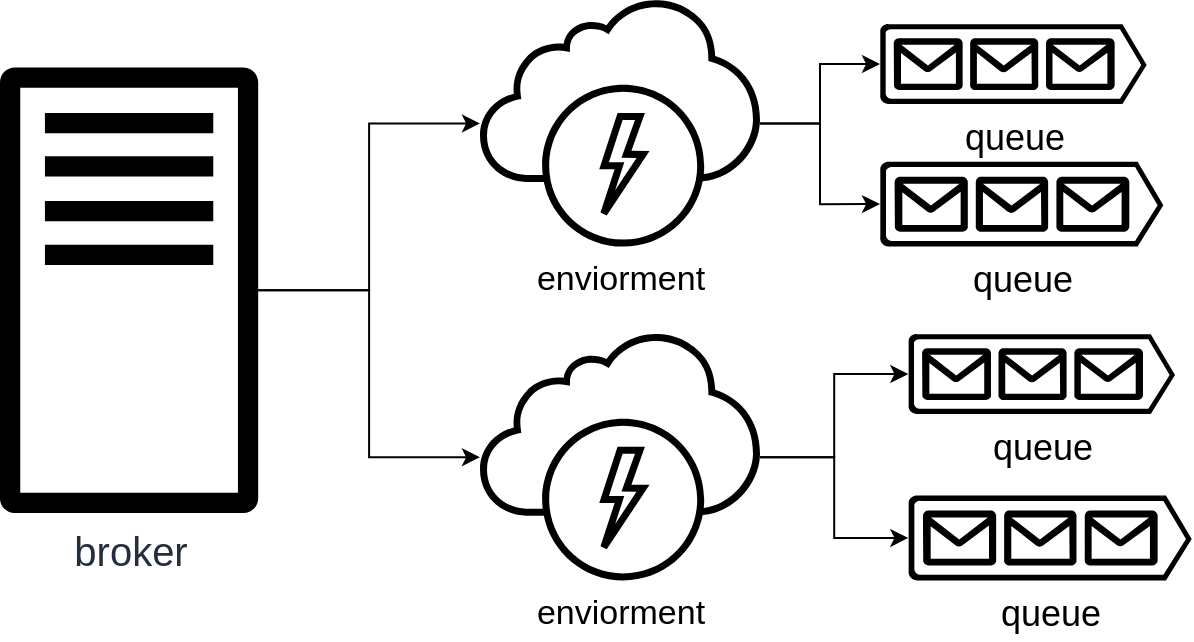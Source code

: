 <mxfile version="24.6.4" type="github">
  <diagram name="‫עמוד-1‬" id="REocH9psgUntPmof3Cce">
    <mxGraphModel dx="1621" dy="447" grid="1" gridSize="10" guides="1" tooltips="1" connect="1" arrows="1" fold="1" page="1" pageScale="1" pageWidth="827" pageHeight="1169" math="0" shadow="0">
      <root>
        <mxCell id="0" />
        <mxCell id="1" parent="0" />
        <mxCell id="tY34seUzqh174rj1x9ic-8" value="" style="edgeStyle=orthogonalEdgeStyle;rounded=0;orthogonalLoop=1;jettySize=auto;html=1;" edge="1" parent="1" source="tY34seUzqh174rj1x9ic-4" target="tY34seUzqh174rj1x9ic-5">
          <mxGeometry relative="1" as="geometry" />
        </mxCell>
        <mxCell id="tY34seUzqh174rj1x9ic-14" style="edgeStyle=orthogonalEdgeStyle;rounded=0;orthogonalLoop=1;jettySize=auto;html=1;" edge="1" parent="1" source="tY34seUzqh174rj1x9ic-4" target="tY34seUzqh174rj1x9ic-13">
          <mxGeometry relative="1" as="geometry" />
        </mxCell>
        <mxCell id="tY34seUzqh174rj1x9ic-4" value="&lt;font style=&quot;font-size: 20px;&quot;&gt;broker&lt;/font&gt;" style="sketch=0;outlineConnect=0;fontColor=#232F3E;gradientColor=none;fillColor=#000000;strokeColor=none;dashed=0;verticalLabelPosition=bottom;verticalAlign=top;align=center;html=1;fontSize=12;fontStyle=0;aspect=fixed;pointerEvents=1;shape=mxgraph.aws4.traditional_server;" vertex="1" parent="1">
          <mxGeometry x="-780" y="146.25" width="129.09" height="223.75" as="geometry" />
        </mxCell>
        <mxCell id="tY34seUzqh174rj1x9ic-5" value="&lt;font style=&quot;font-size: 17px;&quot;&gt;enviorment&lt;/font&gt;" style="sketch=0;pointerEvents=1;shadow=0;dashed=0;html=1;strokeColor=none;fillColor=#000000;aspect=fixed;labelPosition=center;verticalLabelPosition=bottom;verticalAlign=top;align=center;outlineConnect=0;shape=mxgraph.vvd.service_provider_cloud_environment;" vertex="1" parent="1">
          <mxGeometry x="-540" y="113.1" width="140" height="123.2" as="geometry" />
        </mxCell>
        <mxCell id="tY34seUzqh174rj1x9ic-6" value="&lt;font style=&quot;font-size: 18px;&quot;&gt;queue&lt;/font&gt;" style="sketch=0;aspect=fixed;pointerEvents=1;shadow=0;dashed=0;strokeColor=none;labelPosition=center;verticalLabelPosition=bottom;verticalAlign=top;align=center;fillColor=#000000;shape=mxgraph.azure.queue_generic;fontColor=default;html=1;" vertex="1" parent="1">
          <mxGeometry x="-340" y="193.8" width="141.67" height="42.5" as="geometry" />
        </mxCell>
        <mxCell id="tY34seUzqh174rj1x9ic-7" value="&lt;font style=&quot;font-size: 18px;&quot;&gt;queue&lt;/font&gt;" style="sketch=0;aspect=fixed;pointerEvents=1;shadow=0;dashed=0;strokeColor=none;labelPosition=center;verticalLabelPosition=bottom;verticalAlign=top;align=center;fillColor=#000000;shape=mxgraph.azure.queue_generic;fontColor=default;html=1;" vertex="1" parent="1">
          <mxGeometry x="-340.0" y="125" width="133.33" height="40" as="geometry" />
        </mxCell>
        <mxCell id="tY34seUzqh174rj1x9ic-10" style="edgeStyle=orthogonalEdgeStyle;rounded=0;orthogonalLoop=1;jettySize=auto;html=1;entryX=0;entryY=0.5;entryDx=0;entryDy=0;entryPerimeter=0;" edge="1" parent="1" source="tY34seUzqh174rj1x9ic-5" target="tY34seUzqh174rj1x9ic-7">
          <mxGeometry relative="1" as="geometry" />
        </mxCell>
        <mxCell id="tY34seUzqh174rj1x9ic-12" style="edgeStyle=orthogonalEdgeStyle;rounded=0;orthogonalLoop=1;jettySize=auto;html=1;entryX=0;entryY=0.5;entryDx=0;entryDy=0;entryPerimeter=0;" edge="1" parent="1" source="tY34seUzqh174rj1x9ic-5" target="tY34seUzqh174rj1x9ic-6">
          <mxGeometry relative="1" as="geometry" />
        </mxCell>
        <mxCell id="tY34seUzqh174rj1x9ic-13" value="&lt;font style=&quot;font-size: 17px;&quot;&gt;enviorment&lt;/font&gt;" style="sketch=0;pointerEvents=1;shadow=0;dashed=0;html=1;strokeColor=none;fillColor=#000000;aspect=fixed;labelPosition=center;verticalLabelPosition=bottom;verticalAlign=top;align=center;outlineConnect=0;shape=mxgraph.vvd.service_provider_cloud_environment;" vertex="1" parent="1">
          <mxGeometry x="-540" y="280" width="140" height="123.2" as="geometry" />
        </mxCell>
        <mxCell id="tY34seUzqh174rj1x9ic-22" value="&lt;font style=&quot;font-size: 18px;&quot;&gt;queue&lt;/font&gt;" style="sketch=0;aspect=fixed;pointerEvents=1;shadow=0;dashed=0;strokeColor=none;labelPosition=center;verticalLabelPosition=bottom;verticalAlign=top;align=center;fillColor=#000000;shape=mxgraph.azure.queue_generic;fontColor=default;html=1;" vertex="1" parent="1">
          <mxGeometry x="-325.83" y="360.7" width="141.67" height="42.5" as="geometry" />
        </mxCell>
        <mxCell id="tY34seUzqh174rj1x9ic-23" value="&lt;font style=&quot;font-size: 18px;&quot;&gt;queue&lt;/font&gt;" style="sketch=0;aspect=fixed;pointerEvents=1;shadow=0;dashed=0;strokeColor=none;labelPosition=center;verticalLabelPosition=bottom;verticalAlign=top;align=center;fillColor=#000000;shape=mxgraph.azure.queue_generic;fontColor=default;html=1;" vertex="1" parent="1">
          <mxGeometry x="-325.83" y="280" width="133.33" height="40" as="geometry" />
        </mxCell>
        <mxCell id="tY34seUzqh174rj1x9ic-24" style="edgeStyle=orthogonalEdgeStyle;rounded=0;orthogonalLoop=1;jettySize=auto;html=1;entryX=0;entryY=0.5;entryDx=0;entryDy=0;entryPerimeter=0;" edge="1" parent="1" source="tY34seUzqh174rj1x9ic-13" target="tY34seUzqh174rj1x9ic-23">
          <mxGeometry relative="1" as="geometry" />
        </mxCell>
        <mxCell id="tY34seUzqh174rj1x9ic-25" style="edgeStyle=orthogonalEdgeStyle;rounded=0;orthogonalLoop=1;jettySize=auto;html=1;entryX=0;entryY=0.5;entryDx=0;entryDy=0;entryPerimeter=0;" edge="1" parent="1" source="tY34seUzqh174rj1x9ic-13" target="tY34seUzqh174rj1x9ic-22">
          <mxGeometry relative="1" as="geometry" />
        </mxCell>
      </root>
    </mxGraphModel>
  </diagram>
</mxfile>
